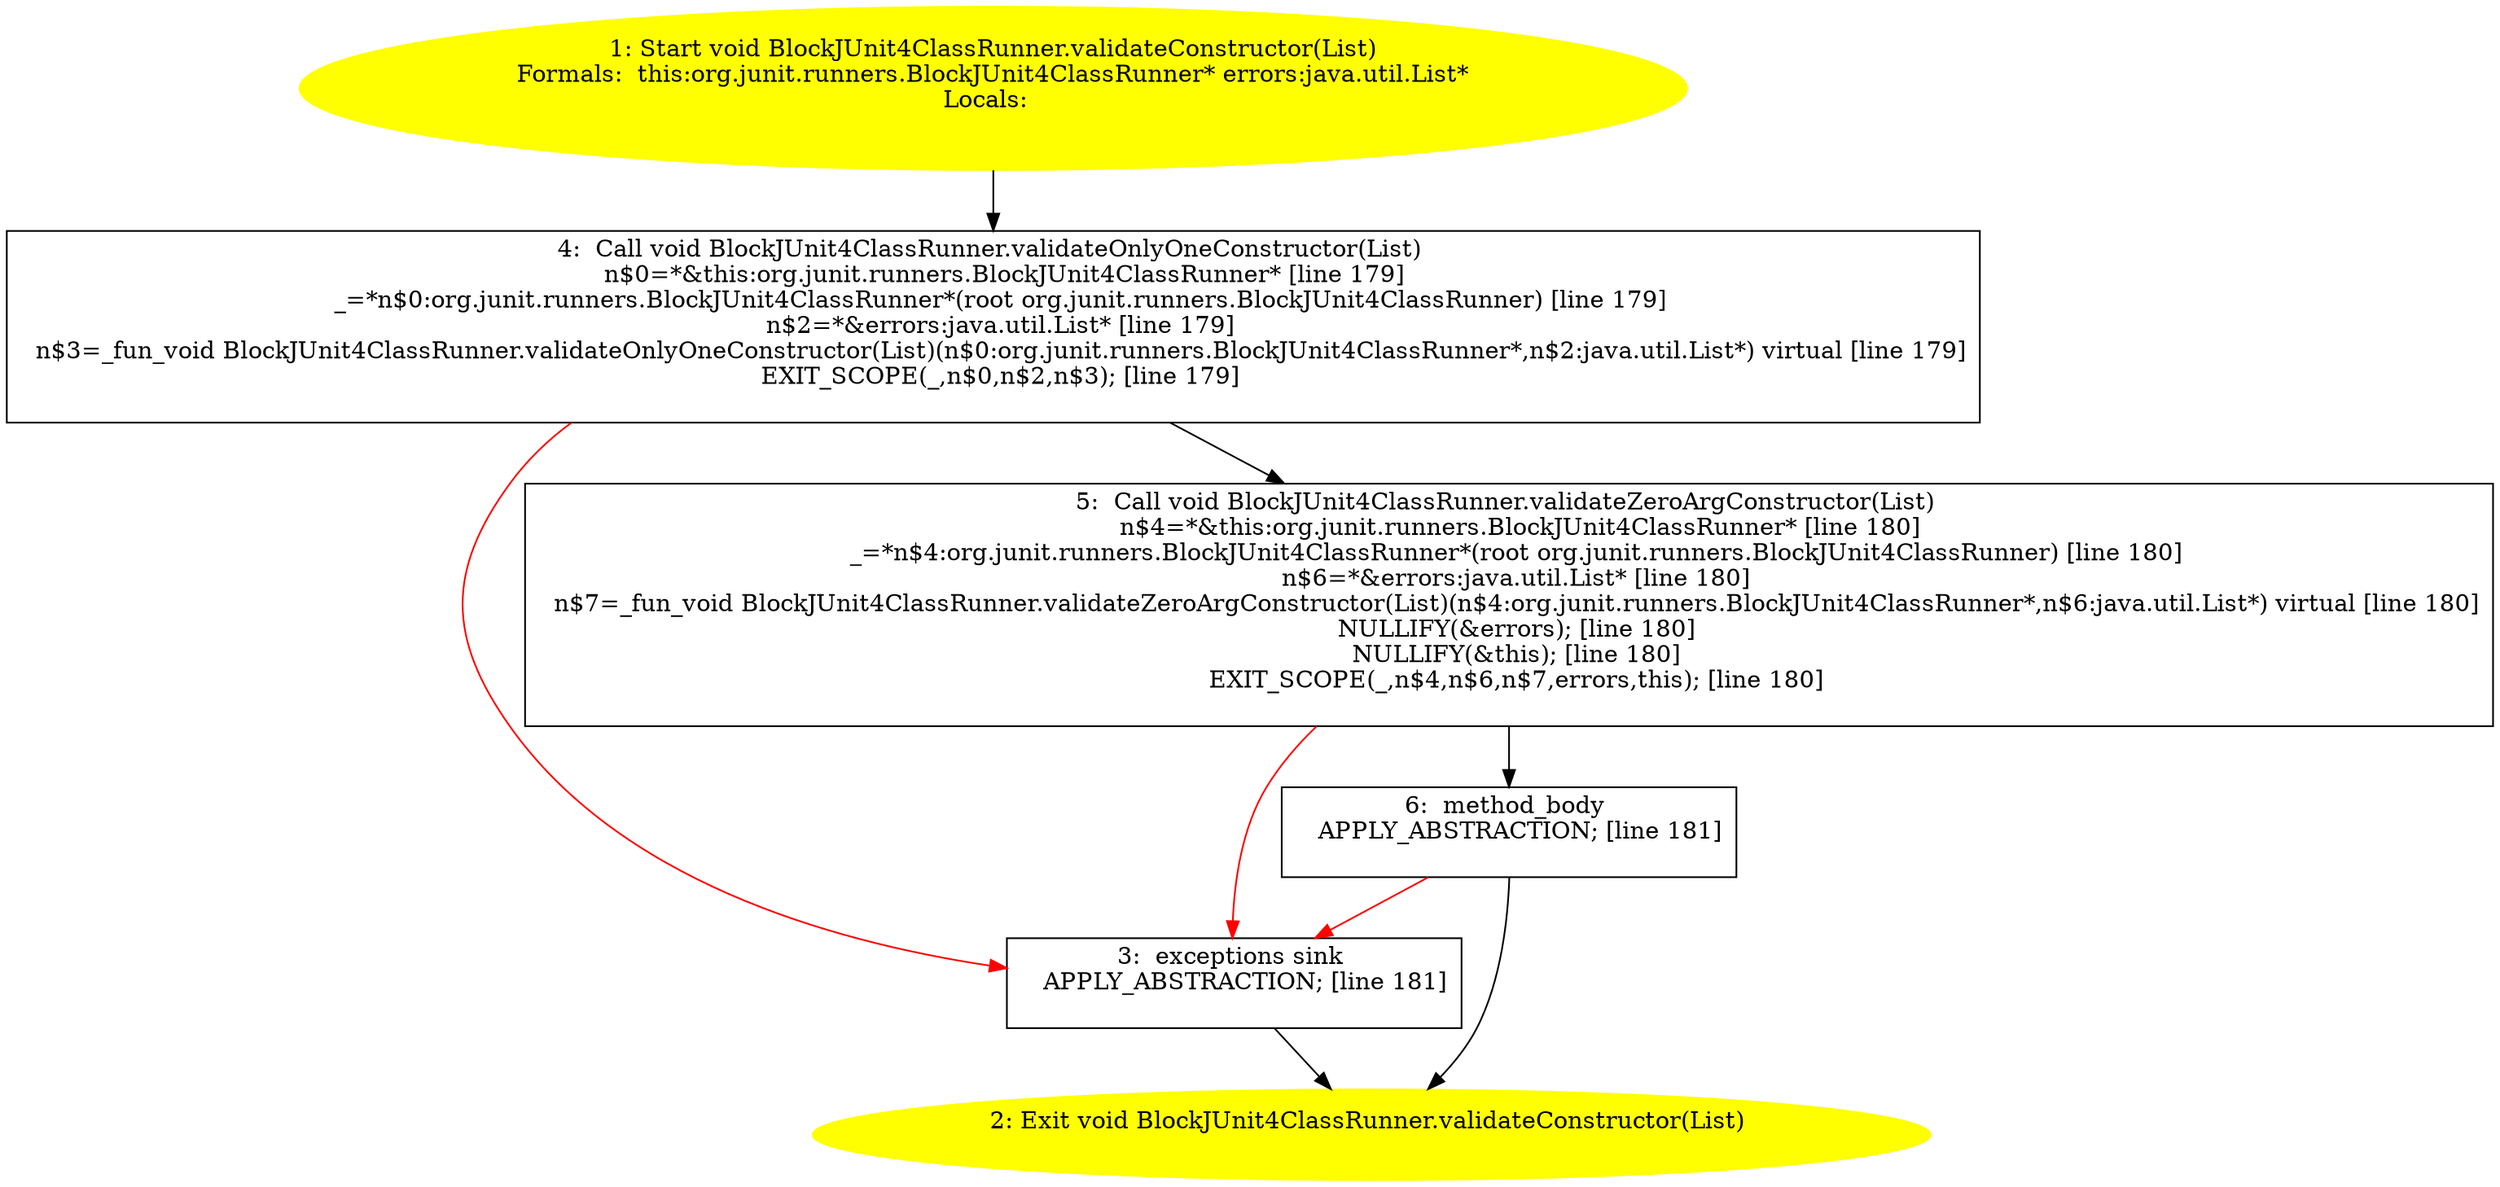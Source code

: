 /* @generated */
digraph cfg {
"org.junit.runners.BlockJUnit4ClassRunner.validateConstructor(java.util.List):void.e3783381f2365db3c439bdca4840988b_1" [label="1: Start void BlockJUnit4ClassRunner.validateConstructor(List)\nFormals:  this:org.junit.runners.BlockJUnit4ClassRunner* errors:java.util.List*\nLocals:  \n  " color=yellow style=filled]
	

	 "org.junit.runners.BlockJUnit4ClassRunner.validateConstructor(java.util.List):void.e3783381f2365db3c439bdca4840988b_1" -> "org.junit.runners.BlockJUnit4ClassRunner.validateConstructor(java.util.List):void.e3783381f2365db3c439bdca4840988b_4" ;
"org.junit.runners.BlockJUnit4ClassRunner.validateConstructor(java.util.List):void.e3783381f2365db3c439bdca4840988b_2" [label="2: Exit void BlockJUnit4ClassRunner.validateConstructor(List) \n  " color=yellow style=filled]
	

"org.junit.runners.BlockJUnit4ClassRunner.validateConstructor(java.util.List):void.e3783381f2365db3c439bdca4840988b_3" [label="3:  exceptions sink \n   APPLY_ABSTRACTION; [line 181]\n " shape="box"]
	

	 "org.junit.runners.BlockJUnit4ClassRunner.validateConstructor(java.util.List):void.e3783381f2365db3c439bdca4840988b_3" -> "org.junit.runners.BlockJUnit4ClassRunner.validateConstructor(java.util.List):void.e3783381f2365db3c439bdca4840988b_2" ;
"org.junit.runners.BlockJUnit4ClassRunner.validateConstructor(java.util.List):void.e3783381f2365db3c439bdca4840988b_4" [label="4:  Call void BlockJUnit4ClassRunner.validateOnlyOneConstructor(List) \n   n$0=*&this:org.junit.runners.BlockJUnit4ClassRunner* [line 179]\n  _=*n$0:org.junit.runners.BlockJUnit4ClassRunner*(root org.junit.runners.BlockJUnit4ClassRunner) [line 179]\n  n$2=*&errors:java.util.List* [line 179]\n  n$3=_fun_void BlockJUnit4ClassRunner.validateOnlyOneConstructor(List)(n$0:org.junit.runners.BlockJUnit4ClassRunner*,n$2:java.util.List*) virtual [line 179]\n  EXIT_SCOPE(_,n$0,n$2,n$3); [line 179]\n " shape="box"]
	

	 "org.junit.runners.BlockJUnit4ClassRunner.validateConstructor(java.util.List):void.e3783381f2365db3c439bdca4840988b_4" -> "org.junit.runners.BlockJUnit4ClassRunner.validateConstructor(java.util.List):void.e3783381f2365db3c439bdca4840988b_5" ;
	 "org.junit.runners.BlockJUnit4ClassRunner.validateConstructor(java.util.List):void.e3783381f2365db3c439bdca4840988b_4" -> "org.junit.runners.BlockJUnit4ClassRunner.validateConstructor(java.util.List):void.e3783381f2365db3c439bdca4840988b_3" [color="red" ];
"org.junit.runners.BlockJUnit4ClassRunner.validateConstructor(java.util.List):void.e3783381f2365db3c439bdca4840988b_5" [label="5:  Call void BlockJUnit4ClassRunner.validateZeroArgConstructor(List) \n   n$4=*&this:org.junit.runners.BlockJUnit4ClassRunner* [line 180]\n  _=*n$4:org.junit.runners.BlockJUnit4ClassRunner*(root org.junit.runners.BlockJUnit4ClassRunner) [line 180]\n  n$6=*&errors:java.util.List* [line 180]\n  n$7=_fun_void BlockJUnit4ClassRunner.validateZeroArgConstructor(List)(n$4:org.junit.runners.BlockJUnit4ClassRunner*,n$6:java.util.List*) virtual [line 180]\n  NULLIFY(&errors); [line 180]\n  NULLIFY(&this); [line 180]\n  EXIT_SCOPE(_,n$4,n$6,n$7,errors,this); [line 180]\n " shape="box"]
	

	 "org.junit.runners.BlockJUnit4ClassRunner.validateConstructor(java.util.List):void.e3783381f2365db3c439bdca4840988b_5" -> "org.junit.runners.BlockJUnit4ClassRunner.validateConstructor(java.util.List):void.e3783381f2365db3c439bdca4840988b_6" ;
	 "org.junit.runners.BlockJUnit4ClassRunner.validateConstructor(java.util.List):void.e3783381f2365db3c439bdca4840988b_5" -> "org.junit.runners.BlockJUnit4ClassRunner.validateConstructor(java.util.List):void.e3783381f2365db3c439bdca4840988b_3" [color="red" ];
"org.junit.runners.BlockJUnit4ClassRunner.validateConstructor(java.util.List):void.e3783381f2365db3c439bdca4840988b_6" [label="6:  method_body \n   APPLY_ABSTRACTION; [line 181]\n " shape="box"]
	

	 "org.junit.runners.BlockJUnit4ClassRunner.validateConstructor(java.util.List):void.e3783381f2365db3c439bdca4840988b_6" -> "org.junit.runners.BlockJUnit4ClassRunner.validateConstructor(java.util.List):void.e3783381f2365db3c439bdca4840988b_2" ;
	 "org.junit.runners.BlockJUnit4ClassRunner.validateConstructor(java.util.List):void.e3783381f2365db3c439bdca4840988b_6" -> "org.junit.runners.BlockJUnit4ClassRunner.validateConstructor(java.util.List):void.e3783381f2365db3c439bdca4840988b_3" [color="red" ];
}
